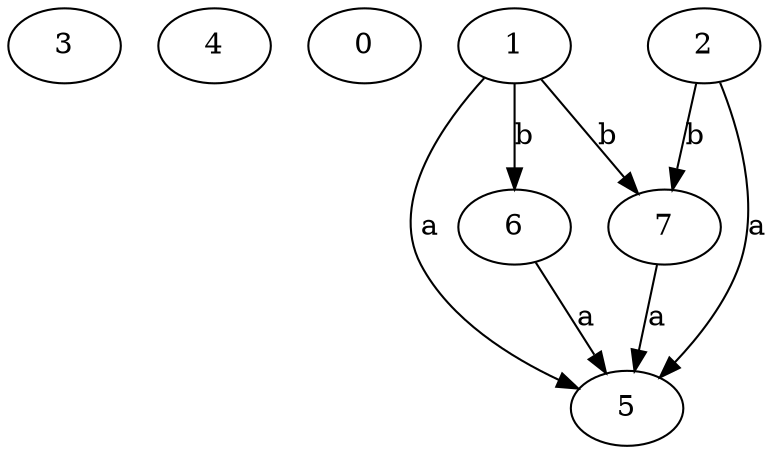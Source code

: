 strict digraph  {
3;
4;
0;
1;
5;
2;
6;
7;
1 -> 5  [label=a];
1 -> 6  [label=b];
1 -> 7  [label=b];
2 -> 5  [label=a];
2 -> 7  [label=b];
6 -> 5  [label=a];
7 -> 5  [label=a];
}

